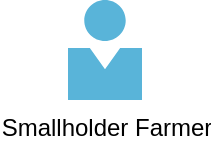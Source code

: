 <mxfile version="21.3.8" type="github">
  <diagram name="Page-1" id="WUEUOAhat6odNGVXcMyM">
    <mxGraphModel dx="1050" dy="581" grid="1" gridSize="10" guides="1" tooltips="1" connect="1" arrows="1" fold="1" page="1" pageScale="1" pageWidth="827" pageHeight="1169" math="0" shadow="0">
      <root>
        <mxCell id="0" />
        <mxCell id="1" parent="0" />
        <mxCell id="cRIwMm3ubgcdMFuwSXyc-1" value="Smallholder Farmer" style="image;sketch=0;aspect=fixed;html=1;points=[];align=center;fontSize=12;image=img/lib/mscae/Person.svg;" vertex="1" parent="1">
          <mxGeometry x="250" y="90" width="37" height="50" as="geometry" />
        </mxCell>
      </root>
    </mxGraphModel>
  </diagram>
</mxfile>
